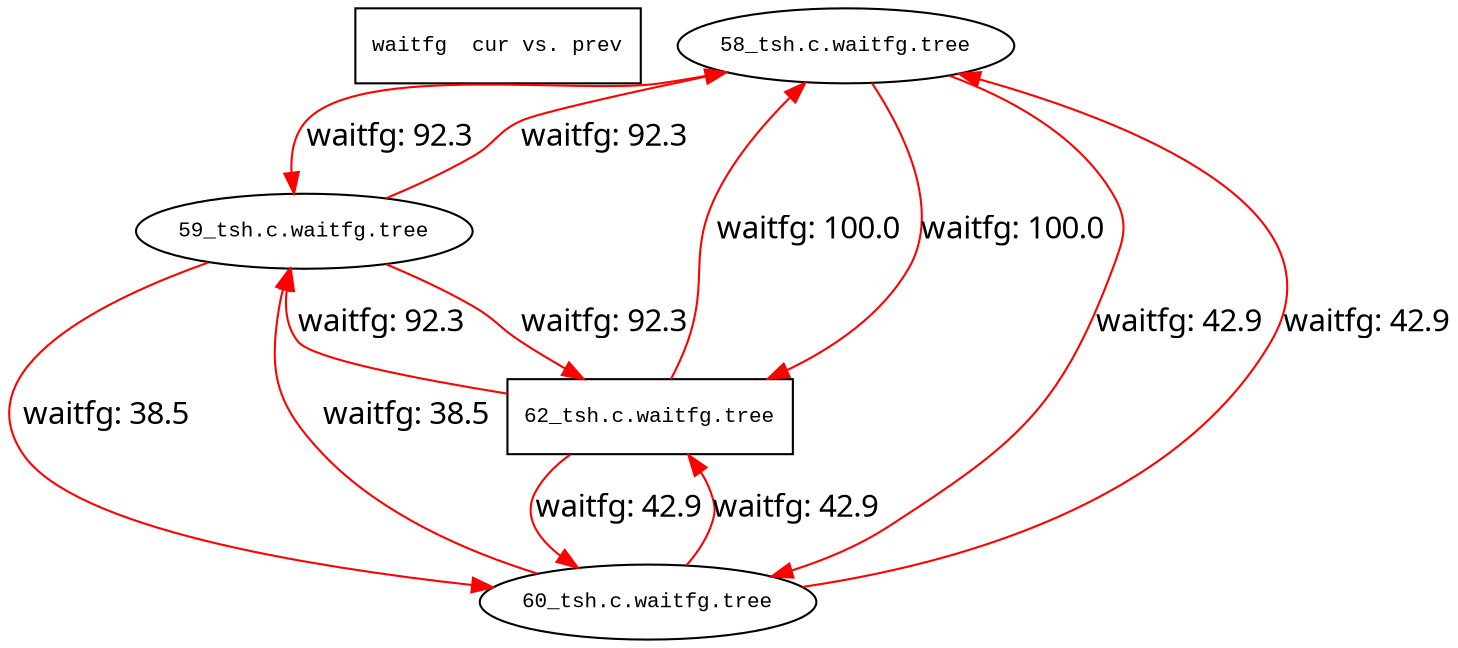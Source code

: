 digraph AST {
  graph [fontname="Times New Roman",fontsize=10];
  node  [fontname="Courier New",fontsize=10];
  edge  [fontname="Times New Roman",fontsize=10];

  node0 [label="waitfg  cur vs. prev",shape=box];
  node58_tsh [label="58_tsh.c.waitfg.tree", shape=box];
  node59_tsh [label="59_tsh.c.waitfg.tree", shape=ellipse];
  node58_tsh -> node59_tsh [label="waitfg: 92.3", color=red, fontsize=15];
  node60_tsh [label="60_tsh.c.waitfg.tree", shape=ellipse];
  node58_tsh -> node60_tsh [label="waitfg: 42.9", color=red, fontsize=15];
  node62_tsh [label="62_tsh.c.waitfg.tree", shape=ellipse];
  node58_tsh -> node62_tsh [label="waitfg: 100.0", color=red, fontsize=15];
  node59_tsh [label="59_tsh.c.waitfg.tree", shape=box];
  node58_tsh [label="58_tsh.c.waitfg.tree", shape=ellipse];
  node59_tsh -> node58_tsh [label="waitfg: 92.3", color=red, fontsize=15];
  node60_tsh [label="60_tsh.c.waitfg.tree", shape=ellipse];
  node59_tsh -> node60_tsh [label="waitfg: 38.5", color=red, fontsize=15];
  node62_tsh [label="62_tsh.c.waitfg.tree", shape=ellipse];
  node59_tsh -> node62_tsh [label="waitfg: 92.3", color=red, fontsize=15];
  node60_tsh [label="60_tsh.c.waitfg.tree", shape=box];
  node58_tsh [label="58_tsh.c.waitfg.tree", shape=ellipse];
  node60_tsh -> node58_tsh [label="waitfg: 42.9", color=red, fontsize=15];
  node59_tsh [label="59_tsh.c.waitfg.tree", shape=ellipse];
  node60_tsh -> node59_tsh [label="waitfg: 38.5", color=red, fontsize=15];
  node62_tsh [label="62_tsh.c.waitfg.tree", shape=ellipse];
  node60_tsh -> node62_tsh [label="waitfg: 42.9", color=red, fontsize=15];
  node62_tsh [label="62_tsh.c.waitfg.tree", shape=box];
  node58_tsh [label="58_tsh.c.waitfg.tree", shape=ellipse];
  node62_tsh -> node58_tsh [label="waitfg: 100.0", color=red, fontsize=15];
  node59_tsh [label="59_tsh.c.waitfg.tree", shape=ellipse];
  node62_tsh -> node59_tsh [label="waitfg: 92.3", color=red, fontsize=15];
  node60_tsh [label="60_tsh.c.waitfg.tree", shape=ellipse];
  node62_tsh -> node60_tsh [label="waitfg: 42.9", color=red, fontsize=15];

}
